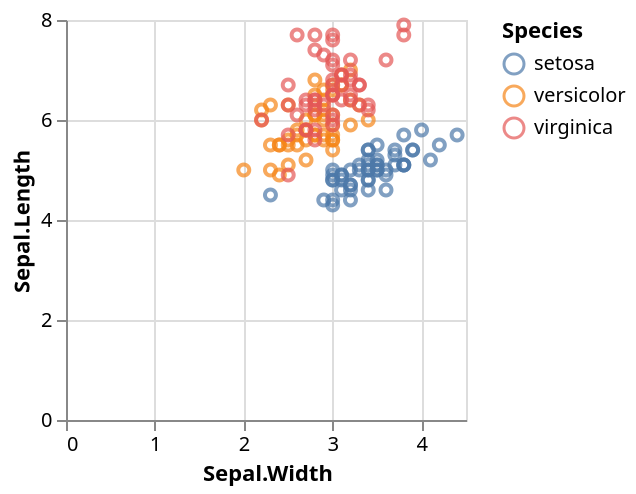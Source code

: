 {
  "$schema": "https://vega.github.io/schema/vega-lite/v3.json",
  "datasets": {
    "data-00": [
      {
        "Sepal.Length": 5.1,
        "Sepal.Width": 3.5,
        "Petal.Length": 1.4,
        "Petal.Width": 0.2,
        "Species": "setosa"
      },
      {
        "Sepal.Length": 4.9,
        "Sepal.Width": 3,
        "Petal.Length": 1.4,
        "Petal.Width": 0.2,
        "Species": "setosa"
      },
      {
        "Sepal.Length": 4.7,
        "Sepal.Width": 3.2,
        "Petal.Length": 1.3,
        "Petal.Width": 0.2,
        "Species": "setosa"
      },
      {
        "Sepal.Length": 4.6,
        "Sepal.Width": 3.1,
        "Petal.Length": 1.5,
        "Petal.Width": 0.2,
        "Species": "setosa"
      },
      {
        "Sepal.Length": 5,
        "Sepal.Width": 3.6,
        "Petal.Length": 1.4,
        "Petal.Width": 0.2,
        "Species": "setosa"
      },
      {
        "Sepal.Length": 5.4,
        "Sepal.Width": 3.9,
        "Petal.Length": 1.7,
        "Petal.Width": 0.4,
        "Species": "setosa"
      },
      {
        "Sepal.Length": 4.6,
        "Sepal.Width": 3.4,
        "Petal.Length": 1.4,
        "Petal.Width": 0.3,
        "Species": "setosa"
      },
      {
        "Sepal.Length": 5,
        "Sepal.Width": 3.4,
        "Petal.Length": 1.5,
        "Petal.Width": 0.2,
        "Species": "setosa"
      },
      {
        "Sepal.Length": 4.4,
        "Sepal.Width": 2.9,
        "Petal.Length": 1.4,
        "Petal.Width": 0.2,
        "Species": "setosa"
      },
      {
        "Sepal.Length": 4.9,
        "Sepal.Width": 3.1,
        "Petal.Length": 1.5,
        "Petal.Width": 0.1,
        "Species": "setosa"
      },
      {
        "Sepal.Length": 5.4,
        "Sepal.Width": 3.7,
        "Petal.Length": 1.5,
        "Petal.Width": 0.2,
        "Species": "setosa"
      },
      {
        "Sepal.Length": 4.8,
        "Sepal.Width": 3.4,
        "Petal.Length": 1.6,
        "Petal.Width": 0.2,
        "Species": "setosa"
      },
      {
        "Sepal.Length": 4.8,
        "Sepal.Width": 3,
        "Petal.Length": 1.4,
        "Petal.Width": 0.1,
        "Species": "setosa"
      },
      {
        "Sepal.Length": 4.3,
        "Sepal.Width": 3,
        "Petal.Length": 1.1,
        "Petal.Width": 0.1,
        "Species": "setosa"
      },
      {
        "Sepal.Length": 5.8,
        "Sepal.Width": 4,
        "Petal.Length": 1.2,
        "Petal.Width": 0.2,
        "Species": "setosa"
      },
      {
        "Sepal.Length": 5.7,
        "Sepal.Width": 4.4,
        "Petal.Length": 1.5,
        "Petal.Width": 0.4,
        "Species": "setosa"
      },
      {
        "Sepal.Length": 5.4,
        "Sepal.Width": 3.9,
        "Petal.Length": 1.3,
        "Petal.Width": 0.4,
        "Species": "setosa"
      },
      {
        "Sepal.Length": 5.1,
        "Sepal.Width": 3.5,
        "Petal.Length": 1.4,
        "Petal.Width": 0.3,
        "Species": "setosa"
      },
      {
        "Sepal.Length": 5.7,
        "Sepal.Width": 3.8,
        "Petal.Length": 1.7,
        "Petal.Width": 0.3,
        "Species": "setosa"
      },
      {
        "Sepal.Length": 5.1,
        "Sepal.Width": 3.8,
        "Petal.Length": 1.5,
        "Petal.Width": 0.3,
        "Species": "setosa"
      },
      {
        "Sepal.Length": 5.4,
        "Sepal.Width": 3.4,
        "Petal.Length": 1.7,
        "Petal.Width": 0.2,
        "Species": "setosa"
      },
      {
        "Sepal.Length": 5.1,
        "Sepal.Width": 3.7,
        "Petal.Length": 1.5,
        "Petal.Width": 0.4,
        "Species": "setosa"
      },
      {
        "Sepal.Length": 4.6,
        "Sepal.Width": 3.6,
        "Petal.Length": 1,
        "Petal.Width": 0.2,
        "Species": "setosa"
      },
      {
        "Sepal.Length": 5.1,
        "Sepal.Width": 3.3,
        "Petal.Length": 1.7,
        "Petal.Width": 0.5,
        "Species": "setosa"
      },
      {
        "Sepal.Length": 4.8,
        "Sepal.Width": 3.4,
        "Petal.Length": 1.9,
        "Petal.Width": 0.2,
        "Species": "setosa"
      },
      {
        "Sepal.Length": 5,
        "Sepal.Width": 3,
        "Petal.Length": 1.6,
        "Petal.Width": 0.2,
        "Species": "setosa"
      },
      {
        "Sepal.Length": 5,
        "Sepal.Width": 3.4,
        "Petal.Length": 1.6,
        "Petal.Width": 0.4,
        "Species": "setosa"
      },
      {
        "Sepal.Length": 5.2,
        "Sepal.Width": 3.5,
        "Petal.Length": 1.5,
        "Petal.Width": 0.2,
        "Species": "setosa"
      },
      {
        "Sepal.Length": 5.2,
        "Sepal.Width": 3.4,
        "Petal.Length": 1.4,
        "Petal.Width": 0.2,
        "Species": "setosa"
      },
      {
        "Sepal.Length": 4.7,
        "Sepal.Width": 3.2,
        "Petal.Length": 1.6,
        "Petal.Width": 0.2,
        "Species": "setosa"
      },
      {
        "Sepal.Length": 4.8,
        "Sepal.Width": 3.1,
        "Petal.Length": 1.6,
        "Petal.Width": 0.2,
        "Species": "setosa"
      },
      {
        "Sepal.Length": 5.4,
        "Sepal.Width": 3.4,
        "Petal.Length": 1.5,
        "Petal.Width": 0.4,
        "Species": "setosa"
      },
      {
        "Sepal.Length": 5.2,
        "Sepal.Width": 4.1,
        "Petal.Length": 1.5,
        "Petal.Width": 0.1,
        "Species": "setosa"
      },
      {
        "Sepal.Length": 5.5,
        "Sepal.Width": 4.2,
        "Petal.Length": 1.4,
        "Petal.Width": 0.2,
        "Species": "setosa"
      },
      {
        "Sepal.Length": 4.9,
        "Sepal.Width": 3.1,
        "Petal.Length": 1.5,
        "Petal.Width": 0.2,
        "Species": "setosa"
      },
      {
        "Sepal.Length": 5,
        "Sepal.Width": 3.2,
        "Petal.Length": 1.2,
        "Petal.Width": 0.2,
        "Species": "setosa"
      },
      {
        "Sepal.Length": 5.5,
        "Sepal.Width": 3.5,
        "Petal.Length": 1.3,
        "Petal.Width": 0.2,
        "Species": "setosa"
      },
      {
        "Sepal.Length": 4.9,
        "Sepal.Width": 3.6,
        "Petal.Length": 1.4,
        "Petal.Width": 0.1,
        "Species": "setosa"
      },
      {
        "Sepal.Length": 4.4,
        "Sepal.Width": 3,
        "Petal.Length": 1.3,
        "Petal.Width": 0.2,
        "Species": "setosa"
      },
      {
        "Sepal.Length": 5.1,
        "Sepal.Width": 3.4,
        "Petal.Length": 1.5,
        "Petal.Width": 0.2,
        "Species": "setosa"
      },
      {
        "Sepal.Length": 5,
        "Sepal.Width": 3.5,
        "Petal.Length": 1.3,
        "Petal.Width": 0.3,
        "Species": "setosa"
      },
      {
        "Sepal.Length": 4.5,
        "Sepal.Width": 2.3,
        "Petal.Length": 1.3,
        "Petal.Width": 0.3,
        "Species": "setosa"
      },
      {
        "Sepal.Length": 4.4,
        "Sepal.Width": 3.2,
        "Petal.Length": 1.3,
        "Petal.Width": 0.2,
        "Species": "setosa"
      },
      {
        "Sepal.Length": 5,
        "Sepal.Width": 3.5,
        "Petal.Length": 1.6,
        "Petal.Width": 0.6,
        "Species": "setosa"
      },
      {
        "Sepal.Length": 5.1,
        "Sepal.Width": 3.8,
        "Petal.Length": 1.9,
        "Petal.Width": 0.4,
        "Species": "setosa"
      },
      {
        "Sepal.Length": 4.8,
        "Sepal.Width": 3,
        "Petal.Length": 1.4,
        "Petal.Width": 0.3,
        "Species": "setosa"
      },
      {
        "Sepal.Length": 5.1,
        "Sepal.Width": 3.8,
        "Petal.Length": 1.6,
        "Petal.Width": 0.2,
        "Species": "setosa"
      },
      {
        "Sepal.Length": 4.6,
        "Sepal.Width": 3.2,
        "Petal.Length": 1.4,
        "Petal.Width": 0.2,
        "Species": "setosa"
      },
      {
        "Sepal.Length": 5.3,
        "Sepal.Width": 3.7,
        "Petal.Length": 1.5,
        "Petal.Width": 0.2,
        "Species": "setosa"
      },
      {
        "Sepal.Length": 5,
        "Sepal.Width": 3.3,
        "Petal.Length": 1.4,
        "Petal.Width": 0.2,
        "Species": "setosa"
      },
      {
        "Sepal.Length": 7,
        "Sepal.Width": 3.2,
        "Petal.Length": 4.7,
        "Petal.Width": 1.4,
        "Species": "versicolor"
      },
      {
        "Sepal.Length": 6.4,
        "Sepal.Width": 3.2,
        "Petal.Length": 4.5,
        "Petal.Width": 1.5,
        "Species": "versicolor"
      },
      {
        "Sepal.Length": 6.9,
        "Sepal.Width": 3.1,
        "Petal.Length": 4.9,
        "Petal.Width": 1.5,
        "Species": "versicolor"
      },
      {
        "Sepal.Length": 5.5,
        "Sepal.Width": 2.3,
        "Petal.Length": 4,
        "Petal.Width": 1.3,
        "Species": "versicolor"
      },
      {
        "Sepal.Length": 6.5,
        "Sepal.Width": 2.8,
        "Petal.Length": 4.6,
        "Petal.Width": 1.5,
        "Species": "versicolor"
      },
      {
        "Sepal.Length": 5.7,
        "Sepal.Width": 2.8,
        "Petal.Length": 4.5,
        "Petal.Width": 1.3,
        "Species": "versicolor"
      },
      {
        "Sepal.Length": 6.3,
        "Sepal.Width": 3.3,
        "Petal.Length": 4.7,
        "Petal.Width": 1.6,
        "Species": "versicolor"
      },
      {
        "Sepal.Length": 4.9,
        "Sepal.Width": 2.4,
        "Petal.Length": 3.3,
        "Petal.Width": 1,
        "Species": "versicolor"
      },
      {
        "Sepal.Length": 6.6,
        "Sepal.Width": 2.9,
        "Petal.Length": 4.6,
        "Petal.Width": 1.3,
        "Species": "versicolor"
      },
      {
        "Sepal.Length": 5.2,
        "Sepal.Width": 2.7,
        "Petal.Length": 3.9,
        "Petal.Width": 1.4,
        "Species": "versicolor"
      },
      {
        "Sepal.Length": 5,
        "Sepal.Width": 2,
        "Petal.Length": 3.5,
        "Petal.Width": 1,
        "Species": "versicolor"
      },
      {
        "Sepal.Length": 5.9,
        "Sepal.Width": 3,
        "Petal.Length": 4.2,
        "Petal.Width": 1.5,
        "Species": "versicolor"
      },
      {
        "Sepal.Length": 6,
        "Sepal.Width": 2.2,
        "Petal.Length": 4,
        "Petal.Width": 1,
        "Species": "versicolor"
      },
      {
        "Sepal.Length": 6.1,
        "Sepal.Width": 2.9,
        "Petal.Length": 4.7,
        "Petal.Width": 1.4,
        "Species": "versicolor"
      },
      {
        "Sepal.Length": 5.6,
        "Sepal.Width": 2.9,
        "Petal.Length": 3.6,
        "Petal.Width": 1.3,
        "Species": "versicolor"
      },
      {
        "Sepal.Length": 6.7,
        "Sepal.Width": 3.1,
        "Petal.Length": 4.4,
        "Petal.Width": 1.4,
        "Species": "versicolor"
      },
      {
        "Sepal.Length": 5.6,
        "Sepal.Width": 3,
        "Petal.Length": 4.5,
        "Petal.Width": 1.5,
        "Species": "versicolor"
      },
      {
        "Sepal.Length": 5.8,
        "Sepal.Width": 2.7,
        "Petal.Length": 4.1,
        "Petal.Width": 1,
        "Species": "versicolor"
      },
      {
        "Sepal.Length": 6.2,
        "Sepal.Width": 2.2,
        "Petal.Length": 4.5,
        "Petal.Width": 1.5,
        "Species": "versicolor"
      },
      {
        "Sepal.Length": 5.6,
        "Sepal.Width": 2.5,
        "Petal.Length": 3.9,
        "Petal.Width": 1.1,
        "Species": "versicolor"
      },
      {
        "Sepal.Length": 5.9,
        "Sepal.Width": 3.2,
        "Petal.Length": 4.8,
        "Petal.Width": 1.8,
        "Species": "versicolor"
      },
      {
        "Sepal.Length": 6.1,
        "Sepal.Width": 2.8,
        "Petal.Length": 4,
        "Petal.Width": 1.3,
        "Species": "versicolor"
      },
      {
        "Sepal.Length": 6.3,
        "Sepal.Width": 2.5,
        "Petal.Length": 4.9,
        "Petal.Width": 1.5,
        "Species": "versicolor"
      },
      {
        "Sepal.Length": 6.1,
        "Sepal.Width": 2.8,
        "Petal.Length": 4.7,
        "Petal.Width": 1.2,
        "Species": "versicolor"
      },
      {
        "Sepal.Length": 6.4,
        "Sepal.Width": 2.9,
        "Petal.Length": 4.3,
        "Petal.Width": 1.3,
        "Species": "versicolor"
      },
      {
        "Sepal.Length": 6.6,
        "Sepal.Width": 3,
        "Petal.Length": 4.4,
        "Petal.Width": 1.4,
        "Species": "versicolor"
      },
      {
        "Sepal.Length": 6.8,
        "Sepal.Width": 2.8,
        "Petal.Length": 4.8,
        "Petal.Width": 1.4,
        "Species": "versicolor"
      },
      {
        "Sepal.Length": 6.7,
        "Sepal.Width": 3,
        "Petal.Length": 5,
        "Petal.Width": 1.7,
        "Species": "versicolor"
      },
      {
        "Sepal.Length": 6,
        "Sepal.Width": 2.9,
        "Petal.Length": 4.5,
        "Petal.Width": 1.5,
        "Species": "versicolor"
      },
      {
        "Sepal.Length": 5.7,
        "Sepal.Width": 2.6,
        "Petal.Length": 3.5,
        "Petal.Width": 1,
        "Species": "versicolor"
      },
      {
        "Sepal.Length": 5.5,
        "Sepal.Width": 2.4,
        "Petal.Length": 3.8,
        "Petal.Width": 1.1,
        "Species": "versicolor"
      },
      {
        "Sepal.Length": 5.5,
        "Sepal.Width": 2.4,
        "Petal.Length": 3.7,
        "Petal.Width": 1,
        "Species": "versicolor"
      },
      {
        "Sepal.Length": 5.8,
        "Sepal.Width": 2.7,
        "Petal.Length": 3.9,
        "Petal.Width": 1.2,
        "Species": "versicolor"
      },
      {
        "Sepal.Length": 6,
        "Sepal.Width": 2.7,
        "Petal.Length": 5.1,
        "Petal.Width": 1.6,
        "Species": "versicolor"
      },
      {
        "Sepal.Length": 5.4,
        "Sepal.Width": 3,
        "Petal.Length": 4.5,
        "Petal.Width": 1.5,
        "Species": "versicolor"
      },
      {
        "Sepal.Length": 6,
        "Sepal.Width": 3.4,
        "Petal.Length": 4.5,
        "Petal.Width": 1.6,
        "Species": "versicolor"
      },
      {
        "Sepal.Length": 6.7,
        "Sepal.Width": 3.1,
        "Petal.Length": 4.7,
        "Petal.Width": 1.5,
        "Species": "versicolor"
      },
      {
        "Sepal.Length": 6.3,
        "Sepal.Width": 2.3,
        "Petal.Length": 4.4,
        "Petal.Width": 1.3,
        "Species": "versicolor"
      },
      {
        "Sepal.Length": 5.6,
        "Sepal.Width": 3,
        "Petal.Length": 4.1,
        "Petal.Width": 1.3,
        "Species": "versicolor"
      },
      {
        "Sepal.Length": 5.5,
        "Sepal.Width": 2.5,
        "Petal.Length": 4,
        "Petal.Width": 1.3,
        "Species": "versicolor"
      },
      {
        "Sepal.Length": 5.5,
        "Sepal.Width": 2.6,
        "Petal.Length": 4.4,
        "Petal.Width": 1.2,
        "Species": "versicolor"
      },
      {
        "Sepal.Length": 6.1,
        "Sepal.Width": 3,
        "Petal.Length": 4.6,
        "Petal.Width": 1.4,
        "Species": "versicolor"
      },
      {
        "Sepal.Length": 5.8,
        "Sepal.Width": 2.6,
        "Petal.Length": 4,
        "Petal.Width": 1.2,
        "Species": "versicolor"
      },
      {
        "Sepal.Length": 5,
        "Sepal.Width": 2.3,
        "Petal.Length": 3.3,
        "Petal.Width": 1,
        "Species": "versicolor"
      },
      {
        "Sepal.Length": 5.6,
        "Sepal.Width": 2.7,
        "Petal.Length": 4.2,
        "Petal.Width": 1.3,
        "Species": "versicolor"
      },
      {
        "Sepal.Length": 5.7,
        "Sepal.Width": 3,
        "Petal.Length": 4.2,
        "Petal.Width": 1.2,
        "Species": "versicolor"
      },
      {
        "Sepal.Length": 5.7,
        "Sepal.Width": 2.9,
        "Petal.Length": 4.2,
        "Petal.Width": 1.3,
        "Species": "versicolor"
      },
      {
        "Sepal.Length": 6.2,
        "Sepal.Width": 2.9,
        "Petal.Length": 4.3,
        "Petal.Width": 1.3,
        "Species": "versicolor"
      },
      {
        "Sepal.Length": 5.1,
        "Sepal.Width": 2.5,
        "Petal.Length": 3,
        "Petal.Width": 1.1,
        "Species": "versicolor"
      },
      {
        "Sepal.Length": 5.7,
        "Sepal.Width": 2.8,
        "Petal.Length": 4.1,
        "Petal.Width": 1.3,
        "Species": "versicolor"
      },
      {
        "Sepal.Length": 6.3,
        "Sepal.Width": 3.3,
        "Petal.Length": 6,
        "Petal.Width": 2.5,
        "Species": "virginica"
      },
      {
        "Sepal.Length": 5.8,
        "Sepal.Width": 2.7,
        "Petal.Length": 5.1,
        "Petal.Width": 1.9,
        "Species": "virginica"
      },
      {
        "Sepal.Length": 7.1,
        "Sepal.Width": 3,
        "Petal.Length": 5.9,
        "Petal.Width": 2.1,
        "Species": "virginica"
      },
      {
        "Sepal.Length": 6.3,
        "Sepal.Width": 2.9,
        "Petal.Length": 5.6,
        "Petal.Width": 1.8,
        "Species": "virginica"
      },
      {
        "Sepal.Length": 6.5,
        "Sepal.Width": 3,
        "Petal.Length": 5.8,
        "Petal.Width": 2.2,
        "Species": "virginica"
      },
      {
        "Sepal.Length": 7.6,
        "Sepal.Width": 3,
        "Petal.Length": 6.6,
        "Petal.Width": 2.1,
        "Species": "virginica"
      },
      {
        "Sepal.Length": 4.9,
        "Sepal.Width": 2.5,
        "Petal.Length": 4.5,
        "Petal.Width": 1.7,
        "Species": "virginica"
      },
      {
        "Sepal.Length": 7.3,
        "Sepal.Width": 2.9,
        "Petal.Length": 6.3,
        "Petal.Width": 1.8,
        "Species": "virginica"
      },
      {
        "Sepal.Length": 6.7,
        "Sepal.Width": 2.5,
        "Petal.Length": 5.8,
        "Petal.Width": 1.8,
        "Species": "virginica"
      },
      {
        "Sepal.Length": 7.2,
        "Sepal.Width": 3.6,
        "Petal.Length": 6.1,
        "Petal.Width": 2.5,
        "Species": "virginica"
      },
      {
        "Sepal.Length": 6.5,
        "Sepal.Width": 3.2,
        "Petal.Length": 5.1,
        "Petal.Width": 2,
        "Species": "virginica"
      },
      {
        "Sepal.Length": 6.4,
        "Sepal.Width": 2.7,
        "Petal.Length": 5.3,
        "Petal.Width": 1.9,
        "Species": "virginica"
      },
      {
        "Sepal.Length": 6.8,
        "Sepal.Width": 3,
        "Petal.Length": 5.5,
        "Petal.Width": 2.1,
        "Species": "virginica"
      },
      {
        "Sepal.Length": 5.7,
        "Sepal.Width": 2.5,
        "Petal.Length": 5,
        "Petal.Width": 2,
        "Species": "virginica"
      },
      {
        "Sepal.Length": 5.8,
        "Sepal.Width": 2.8,
        "Petal.Length": 5.1,
        "Petal.Width": 2.4,
        "Species": "virginica"
      },
      {
        "Sepal.Length": 6.4,
        "Sepal.Width": 3.2,
        "Petal.Length": 5.3,
        "Petal.Width": 2.3,
        "Species": "virginica"
      },
      {
        "Sepal.Length": 6.5,
        "Sepal.Width": 3,
        "Petal.Length": 5.5,
        "Petal.Width": 1.8,
        "Species": "virginica"
      },
      {
        "Sepal.Length": 7.7,
        "Sepal.Width": 3.8,
        "Petal.Length": 6.7,
        "Petal.Width": 2.2,
        "Species": "virginica"
      },
      {
        "Sepal.Length": 7.7,
        "Sepal.Width": 2.6,
        "Petal.Length": 6.9,
        "Petal.Width": 2.3,
        "Species": "virginica"
      },
      {
        "Sepal.Length": 6,
        "Sepal.Width": 2.2,
        "Petal.Length": 5,
        "Petal.Width": 1.5,
        "Species": "virginica"
      },
      {
        "Sepal.Length": 6.9,
        "Sepal.Width": 3.2,
        "Petal.Length": 5.7,
        "Petal.Width": 2.3,
        "Species": "virginica"
      },
      {
        "Sepal.Length": 5.6,
        "Sepal.Width": 2.8,
        "Petal.Length": 4.9,
        "Petal.Width": 2,
        "Species": "virginica"
      },
      {
        "Sepal.Length": 7.7,
        "Sepal.Width": 2.8,
        "Petal.Length": 6.7,
        "Petal.Width": 2,
        "Species": "virginica"
      },
      {
        "Sepal.Length": 6.3,
        "Sepal.Width": 2.7,
        "Petal.Length": 4.9,
        "Petal.Width": 1.8,
        "Species": "virginica"
      },
      {
        "Sepal.Length": 6.7,
        "Sepal.Width": 3.3,
        "Petal.Length": 5.7,
        "Petal.Width": 2.1,
        "Species": "virginica"
      },
      {
        "Sepal.Length": 7.2,
        "Sepal.Width": 3.2,
        "Petal.Length": 6,
        "Petal.Width": 1.8,
        "Species": "virginica"
      },
      {
        "Sepal.Length": 6.2,
        "Sepal.Width": 2.8,
        "Petal.Length": 4.8,
        "Petal.Width": 1.8,
        "Species": "virginica"
      },
      {
        "Sepal.Length": 6.1,
        "Sepal.Width": 3,
        "Petal.Length": 4.9,
        "Petal.Width": 1.8,
        "Species": "virginica"
      },
      {
        "Sepal.Length": 6.4,
        "Sepal.Width": 2.8,
        "Petal.Length": 5.6,
        "Petal.Width": 2.1,
        "Species": "virginica"
      },
      {
        "Sepal.Length": 7.2,
        "Sepal.Width": 3,
        "Petal.Length": 5.8,
        "Petal.Width": 1.6,
        "Species": "virginica"
      },
      {
        "Sepal.Length": 7.4,
        "Sepal.Width": 2.8,
        "Petal.Length": 6.1,
        "Petal.Width": 1.9,
        "Species": "virginica"
      },
      {
        "Sepal.Length": 7.9,
        "Sepal.Width": 3.8,
        "Petal.Length": 6.4,
        "Petal.Width": 2,
        "Species": "virginica"
      },
      {
        "Sepal.Length": 6.4,
        "Sepal.Width": 2.8,
        "Petal.Length": 5.6,
        "Petal.Width": 2.2,
        "Species": "virginica"
      },
      {
        "Sepal.Length": 6.3,
        "Sepal.Width": 2.8,
        "Petal.Length": 5.1,
        "Petal.Width": 1.5,
        "Species": "virginica"
      },
      {
        "Sepal.Length": 6.1,
        "Sepal.Width": 2.6,
        "Petal.Length": 5.6,
        "Petal.Width": 1.4,
        "Species": "virginica"
      },
      {
        "Sepal.Length": 7.7,
        "Sepal.Width": 3,
        "Petal.Length": 6.1,
        "Petal.Width": 2.3,
        "Species": "virginica"
      },
      {
        "Sepal.Length": 6.3,
        "Sepal.Width": 3.4,
        "Petal.Length": 5.6,
        "Petal.Width": 2.4,
        "Species": "virginica"
      },
      {
        "Sepal.Length": 6.4,
        "Sepal.Width": 3.1,
        "Petal.Length": 5.5,
        "Petal.Width": 1.8,
        "Species": "virginica"
      },
      {
        "Sepal.Length": 6,
        "Sepal.Width": 3,
        "Petal.Length": 4.8,
        "Petal.Width": 1.8,
        "Species": "virginica"
      },
      {
        "Sepal.Length": 6.9,
        "Sepal.Width": 3.1,
        "Petal.Length": 5.4,
        "Petal.Width": 2.1,
        "Species": "virginica"
      },
      {
        "Sepal.Length": 6.7,
        "Sepal.Width": 3.1,
        "Petal.Length": 5.6,
        "Petal.Width": 2.4,
        "Species": "virginica"
      },
      {
        "Sepal.Length": 6.9,
        "Sepal.Width": 3.1,
        "Petal.Length": 5.1,
        "Petal.Width": 2.3,
        "Species": "virginica"
      },
      {
        "Sepal.Length": 5.8,
        "Sepal.Width": 2.7,
        "Petal.Length": 5.1,
        "Petal.Width": 1.9,
        "Species": "virginica"
      },
      {
        "Sepal.Length": 6.8,
        "Sepal.Width": 3.2,
        "Petal.Length": 5.9,
        "Petal.Width": 2.3,
        "Species": "virginica"
      },
      {
        "Sepal.Length": 6.7,
        "Sepal.Width": 3.3,
        "Petal.Length": 5.7,
        "Petal.Width": 2.5,
        "Species": "virginica"
      },
      {
        "Sepal.Length": 6.7,
        "Sepal.Width": 3,
        "Petal.Length": 5.2,
        "Petal.Width": 2.3,
        "Species": "virginica"
      },
      {
        "Sepal.Length": 6.3,
        "Sepal.Width": 2.5,
        "Petal.Length": 5,
        "Petal.Width": 1.9,
        "Species": "virginica"
      },
      {
        "Sepal.Length": 6.5,
        "Sepal.Width": 3,
        "Petal.Length": 5.2,
        "Petal.Width": 2,
        "Species": "virginica"
      },
      {
        "Sepal.Length": 6.2,
        "Sepal.Width": 3.4,
        "Petal.Length": 5.4,
        "Petal.Width": 2.3,
        "Species": "virginica"
      },
      {
        "Sepal.Length": 5.9,
        "Sepal.Width": 3,
        "Petal.Length": 5.1,
        "Petal.Width": 1.8,
        "Species": "virginica"
      }
    ]
  },
  "layer": [
    {
      "data": {
        "name": "data-00"
      },
      "mark": "point",
      "encoding": {
        "x": {
          "field": "Sepal\\.Width",
          "type": "quantitative",
          "title": "Sepal.Width"
        },
        "y": {
          "field": "Sepal\\.Length",
          "type": "quantitative",
          "title": "Sepal.Length"
        },
        "stroke": {
          "field": "Species",
          "type": "nominal",
          "title": "Species"
        }
      }
    }
  ]
}